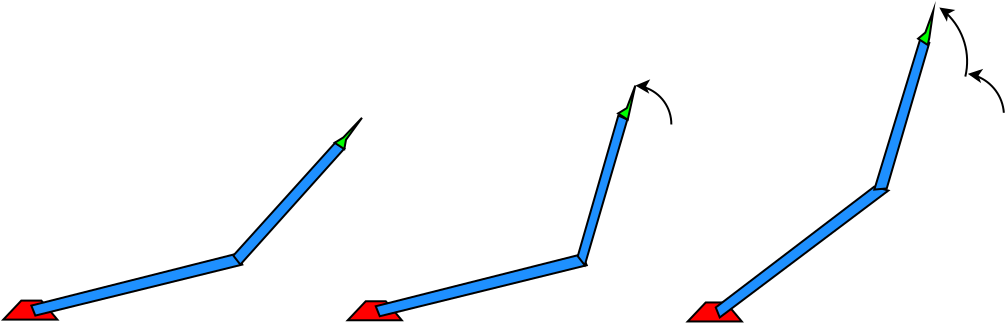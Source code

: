 <?xml version="1.0" encoding="UTF-8"?>
<dia:diagram xmlns:dia="http://www.lysator.liu.se/~alla/dia/">
  <dia:layer name="Background" visible="true" active="true">
    <dia:object type="Standard - Polygon" version="0" id="O0">
      <dia:attribute name="obj_pos">
        <dia:point val="5.05,15"/>
      </dia:attribute>
      <dia:attribute name="obj_bb">
        <dia:rectangle val="4.934,14;7.857,15.05"/>
      </dia:attribute>
      <dia:attribute name="poly_points">
        <dia:point val="5.05,15"/>
        <dia:point val="5.95,14.05"/>
        <dia:point val="6.95,14.05"/>
        <dia:point val="7.75,15"/>
      </dia:attribute>
      <dia:attribute name="line_width">
        <dia:real val="0.1"/>
      </dia:attribute>
      <dia:attribute name="inner_color">
        <dia:color val="#ff0000"/>
      </dia:attribute>
      <dia:attribute name="show_background">
        <dia:boolean val="true"/>
      </dia:attribute>
    </dia:object>
    <dia:object type="Standard - Polygon" version="0" id="O1">
      <dia:attribute name="obj_pos">
        <dia:point val="6.45,14.3"/>
      </dia:attribute>
      <dia:attribute name="obj_bb">
        <dia:rectangle val="6.382,11.641;17.07,14.859"/>
      </dia:attribute>
      <dia:attribute name="poly_points">
        <dia:point val="6.45,14.3"/>
        <dia:point val="16.75,11.7"/>
        <dia:point val="17,12.25"/>
        <dia:point val="6.65,14.8"/>
      </dia:attribute>
      <dia:attribute name="line_width">
        <dia:real val="0.1"/>
      </dia:attribute>
      <dia:attribute name="inner_color">
        <dia:color val="#1e90ff"/>
      </dia:attribute>
      <dia:attribute name="show_background">
        <dia:boolean val="true"/>
      </dia:attribute>
    </dia:object>
    <dia:object type="Standard - Polygon" version="0" id="O2">
      <dia:attribute name="obj_pos">
        <dia:point val="16.55,11.8"/>
      </dia:attribute>
      <dia:attribute name="obj_bb">
        <dia:rectangle val="16.485,6.084;22.176,12.328"/>
      </dia:attribute>
      <dia:attribute name="poly_points">
        <dia:point val="16.55,11.8"/>
        <dia:point val="21.65,6.15"/>
        <dia:point val="22.1,6.45"/>
        <dia:point val="16.9,12.25"/>
      </dia:attribute>
      <dia:attribute name="line_width">
        <dia:real val="0.1"/>
      </dia:attribute>
      <dia:attribute name="inner_color">
        <dia:color val="#1e90ff"/>
      </dia:attribute>
      <dia:attribute name="show_background">
        <dia:boolean val="true"/>
      </dia:attribute>
    </dia:object>
    <dia:object type="Standard - Arc" version="0" id="O3">
      <dia:attribute name="obj_pos">
        <dia:point val="53.15,2.85"/>
      </dia:attribute>
      <dia:attribute name="obj_bb">
        <dia:rectangle val="51.786,-0.668;53.29,2.914"/>
      </dia:attribute>
      <dia:attribute name="conn_endpoints">
        <dia:point val="53.15,2.85"/>
        <dia:point val="51.85,-0.604"/>
      </dia:attribute>
      <dia:attribute name="curve_distance">
        <dia:real val="0.565"/>
      </dia:attribute>
      <dia:attribute name="end_arrow">
        <dia:enum val="22"/>
      </dia:attribute>
      <dia:attribute name="end_arrow_length">
        <dia:real val="0.5"/>
      </dia:attribute>
      <dia:attribute name="end_arrow_width">
        <dia:real val="0.5"/>
      </dia:attribute>
    </dia:object>
    <dia:object type="Standard - Polygon" version="0" id="O4">
      <dia:attribute name="obj_pos">
        <dia:point val="21.617,6.161"/>
      </dia:attribute>
      <dia:attribute name="obj_bb">
        <dia:rectangle val="21.523,4.222;23.792,6.561"/>
      </dia:attribute>
      <dia:attribute name="poly_points">
        <dia:point val="21.617,6.161"/>
        <dia:point val="22.05,5.894"/>
        <dia:point val="22.983,4.911"/>
        <dia:point val="22.183,6.011"/>
        <dia:point val="22.1,6.477"/>
      </dia:attribute>
      <dia:attribute name="line_width">
        <dia:real val="0.1"/>
      </dia:attribute>
      <dia:attribute name="inner_color">
        <dia:color val="#00ff00"/>
      </dia:attribute>
      <dia:attribute name="show_background">
        <dia:boolean val="true"/>
      </dia:attribute>
    </dia:object>
    <dia:object type="Standard - Polygon" version="0" id="O5">
      <dia:attribute name="obj_pos">
        <dia:point val="22.271,15.033"/>
      </dia:attribute>
      <dia:attribute name="obj_bb">
        <dia:rectangle val="22.155,14.033;25.079,15.083"/>
      </dia:attribute>
      <dia:attribute name="poly_points">
        <dia:point val="22.271,15.033"/>
        <dia:point val="23.171,14.083"/>
        <dia:point val="24.171,14.083"/>
        <dia:point val="24.971,15.033"/>
      </dia:attribute>
      <dia:attribute name="line_width">
        <dia:real val="0.1"/>
      </dia:attribute>
      <dia:attribute name="inner_color">
        <dia:color val="#ff0000"/>
      </dia:attribute>
      <dia:attribute name="show_background">
        <dia:boolean val="true"/>
      </dia:attribute>
    </dia:object>
    <dia:object type="Standard - Polygon" version="0" id="O6">
      <dia:attribute name="obj_pos">
        <dia:point val="23.671,14.333"/>
      </dia:attribute>
      <dia:attribute name="obj_bb">
        <dia:rectangle val="23.604,11.674;34.292,14.892"/>
      </dia:attribute>
      <dia:attribute name="poly_points">
        <dia:point val="23.671,14.333"/>
        <dia:point val="33.971,11.733"/>
        <dia:point val="34.221,12.283"/>
        <dia:point val="23.871,14.833"/>
      </dia:attribute>
      <dia:attribute name="line_width">
        <dia:real val="0.1"/>
      </dia:attribute>
      <dia:attribute name="inner_color">
        <dia:color val="#1e90ff"/>
      </dia:attribute>
      <dia:attribute name="show_background">
        <dia:boolean val="true"/>
      </dia:attribute>
    </dia:object>
    <dia:object type="Standard - Polygon" version="0" id="O7">
      <dia:attribute name="obj_pos">
        <dia:point val="33.771,11.833"/>
      </dia:attribute>
      <dia:attribute name="obj_bb">
        <dia:rectangle val="33.716,4.731;36.31,12.391"/>
      </dia:attribute>
      <dia:attribute name="poly_points">
        <dia:point val="33.771,11.833"/>
        <dia:point val="35.8,4.8"/>
        <dia:point val="36.25,5"/>
        <dia:point val="34.121,12.283"/>
      </dia:attribute>
      <dia:attribute name="line_width">
        <dia:real val="0.1"/>
      </dia:attribute>
      <dia:attribute name="inner_color">
        <dia:color val="#1e90ff"/>
      </dia:attribute>
      <dia:attribute name="show_background">
        <dia:boolean val="true"/>
      </dia:attribute>
    </dia:object>
    <dia:object type="Standard - Polygon" version="0" id="O8">
      <dia:attribute name="obj_pos">
        <dia:point val="35.788,4.693"/>
      </dia:attribute>
      <dia:attribute name="obj_bb">
        <dia:rectangle val="35.674,2.944;37.626,5.092"/>
      </dia:attribute>
      <dia:attribute name="poly_points">
        <dia:point val="35.788,4.693"/>
        <dia:point val="36.221,4.427"/>
        <dia:point val="36.65,3.3"/>
        <dia:point val="36.35,4.65"/>
        <dia:point val="36.271,5.01"/>
      </dia:attribute>
      <dia:attribute name="line_width">
        <dia:real val="0.1"/>
      </dia:attribute>
      <dia:attribute name="inner_color">
        <dia:color val="#00ff00"/>
      </dia:attribute>
      <dia:attribute name="show_background">
        <dia:boolean val="true"/>
      </dia:attribute>
    </dia:object>
    <dia:object type="Standard - Polygon" version="0" id="O9">
      <dia:attribute name="obj_pos">
        <dia:point val="39.271,15.093"/>
      </dia:attribute>
      <dia:attribute name="obj_bb">
        <dia:rectangle val="39.155,14.093;42.079,15.143"/>
      </dia:attribute>
      <dia:attribute name="poly_points">
        <dia:point val="39.271,15.093"/>
        <dia:point val="40.171,14.143"/>
        <dia:point val="41.171,14.143"/>
        <dia:point val="41.971,15.093"/>
      </dia:attribute>
      <dia:attribute name="line_width">
        <dia:real val="0.1"/>
      </dia:attribute>
      <dia:attribute name="inner_color">
        <dia:color val="#ff0000"/>
      </dia:attribute>
      <dia:attribute name="show_background">
        <dia:boolean val="true"/>
      </dia:attribute>
    </dia:object>
    <dia:object type="Standard - Polygon" version="0" id="O10">
      <dia:attribute name="obj_pos">
        <dia:point val="40.671,14.393"/>
      </dia:attribute>
      <dia:attribute name="obj_bb">
        <dia:rectangle val="40.611,8.295;49.41,14.973"/>
      </dia:attribute>
      <dia:attribute name="poly_points">
        <dia:point val="40.671,14.393"/>
        <dia:point val="48.6,8.35"/>
        <dia:point val="49.3,8.55"/>
        <dia:point val="40.871,14.893"/>
      </dia:attribute>
      <dia:attribute name="line_width">
        <dia:real val="0.1"/>
      </dia:attribute>
      <dia:attribute name="inner_color">
        <dia:color val="#1e90ff"/>
      </dia:attribute>
      <dia:attribute name="show_background">
        <dia:boolean val="true"/>
      </dia:attribute>
    </dia:object>
    <dia:object type="Standard - Polygon" version="0" id="O11">
      <dia:attribute name="obj_pos">
        <dia:point val="48.6,8.5"/>
      </dia:attribute>
      <dia:attribute name="obj_bb">
        <dia:rectangle val="48.531,0.892;51.41,8.557"/>
      </dia:attribute>
      <dia:attribute name="poly_points">
        <dia:point val="48.6,8.5"/>
        <dia:point val="50.9,0.961"/>
        <dia:point val="51.35,1.161"/>
        <dia:point val="49.221,8.443"/>
      </dia:attribute>
      <dia:attribute name="line_width">
        <dia:real val="0.1"/>
      </dia:attribute>
      <dia:attribute name="inner_color">
        <dia:color val="#1e90ff"/>
      </dia:attribute>
      <dia:attribute name="show_background">
        <dia:boolean val="true"/>
      </dia:attribute>
    </dia:object>
    <dia:object type="Standard - Polygon" version="0" id="O12">
      <dia:attribute name="obj_pos">
        <dia:point val="50.788,0.954"/>
      </dia:attribute>
      <dia:attribute name="obj_bb">
        <dia:rectangle val="50.704,-0.929;51.671,1.352"/>
      </dia:attribute>
      <dia:attribute name="poly_points">
        <dia:point val="50.788,0.954"/>
        <dia:point val="51.15,0.65"/>
        <dia:point val="51.55,-0.45"/>
        <dia:point val="51.35,0.911"/>
        <dia:point val="51.271,1.271"/>
      </dia:attribute>
      <dia:attribute name="line_width">
        <dia:real val="0.1"/>
      </dia:attribute>
      <dia:attribute name="inner_color">
        <dia:color val="#00ff00"/>
      </dia:attribute>
      <dia:attribute name="show_background">
        <dia:boolean val="true"/>
      </dia:attribute>
    </dia:object>
    <dia:object type="Standard - Arc" version="0" id="O13">
      <dia:attribute name="obj_pos">
        <dia:point val="38.45,5.246"/>
      </dia:attribute>
      <dia:attribute name="obj_bb">
        <dia:rectangle val="36.579,2.987;38.521,5.317"/>
      </dia:attribute>
      <dia:attribute name="conn_endpoints">
        <dia:point val="38.45,5.246"/>
        <dia:point val="36.65,3.3"/>
      </dia:attribute>
      <dia:attribute name="curve_distance">
        <dia:real val="0.528"/>
      </dia:attribute>
      <dia:attribute name="end_arrow">
        <dia:enum val="22"/>
      </dia:attribute>
      <dia:attribute name="end_arrow_length">
        <dia:real val="0.5"/>
      </dia:attribute>
      <dia:attribute name="end_arrow_width">
        <dia:real val="0.5"/>
      </dia:attribute>
    </dia:object>
    <dia:object type="Standard - Arc" version="0" id="O14">
      <dia:attribute name="obj_pos">
        <dia:point val="55.076,4.66"/>
      </dia:attribute>
      <dia:attribute name="obj_bb">
        <dia:rectangle val="53.205,2.462;55.146,4.731"/>
      </dia:attribute>
      <dia:attribute name="conn_endpoints">
        <dia:point val="55.076,4.66"/>
        <dia:point val="53.276,2.714"/>
      </dia:attribute>
      <dia:attribute name="curve_distance">
        <dia:real val="0.467"/>
      </dia:attribute>
      <dia:attribute name="end_arrow">
        <dia:enum val="22"/>
      </dia:attribute>
      <dia:attribute name="end_arrow_length">
        <dia:real val="0.5"/>
      </dia:attribute>
      <dia:attribute name="end_arrow_width">
        <dia:real val="0.5"/>
      </dia:attribute>
    </dia:object>
  </dia:layer>
</dia:diagram>
